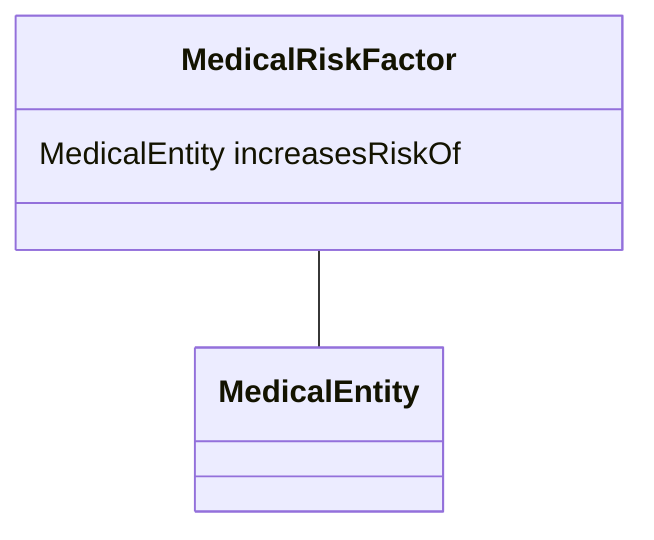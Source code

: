 classDiagram
  MedicalRiskFactor -- MedicalEntity


class MedicalRiskFactor {

  MedicalEntity increasesRiskOf

 }